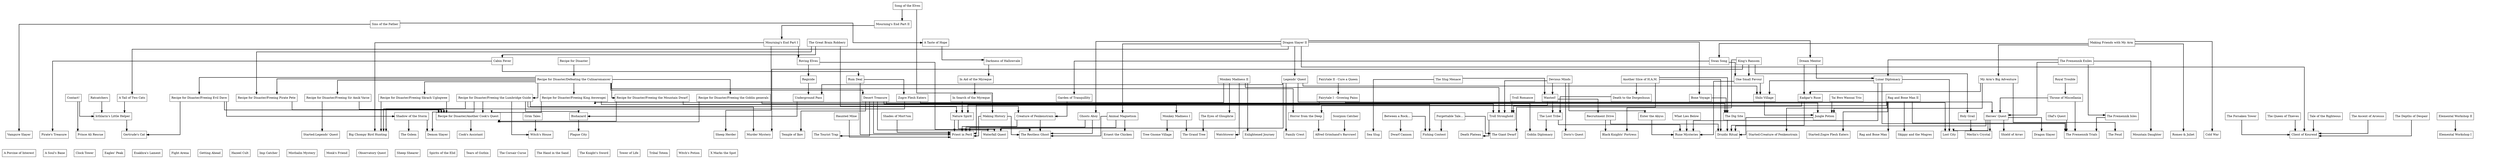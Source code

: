 digraph D {
        splines=ortho
        graph [pad="0.15", nodesep="0.5", ranksep="0.75"]
        subgraph subs1{
                rank = "same"
                "Animal Magnetism" [shape=box]
                "Between a Rock..." [shape=box]
                "Biohazard" [shape=box]
                "Creature of Fenkenstrain" [shape=box]
                "Elemental Workshop II" [shape=box]
                "Enter the Abyss" [shape=box]
                "Forgettable Tale..." [shape=box]
                "Ghosts Ahoy" [shape=box]
                "Grim Tales" [shape=box]
                "Haunted Mine" [shape=box]
                "Heroes' Quest" [shape=box]
                "Holy Grail" [shape=box]
                "Horror from the Deep" [shape=box]
                "Icthlarin's Little Helper" [shape=box]
                "Jungle Potion" [shape=box]
                "Making History" [shape=box]
                "Monkey Madness I" [shape=box]
                "Nature Spirit" [shape=box]
                "Olaf's Quest" [shape=box]
                "Recipe for Disaster/Another Cook's Quest" [shape=box]
                "Recruitment Drive" [shape=box]
                "Scorpion Catcher" [shape=box]
                "Shades of Mort'ton" [shape=box]
                "Shadow of the Storm" [shape=box]
                "Tale of the Righteous" [shape=box]
                "The Ascent of Arceuus" [shape=box]
                "The Depths of Despair" [shape=box]
                "The Dig Site" [shape=box]
                "The Eyes of Glouphrie" [shape=box]
                "The Forsaken Tower" [shape=box]
                "The Fremennik Isles" [shape=box]
                "The Lost Tribe" [shape=box]
                "The Queen of Thieves" [shape=box]
                "Troll Stronghold" [shape=box]
                "What Lies Below" [shape=box]
        }
        subgraph subs2{
                rank = "same"
                "A Tail of Two Cats" [shape=box]
                "Bone Voyage" [shape=box]
                "Contact!" [shape=box]
                "Death to the Dorgeshuun" [shape=box]
                "Desert Treasure" [shape=box]
                "Eadgar's Ruse" [shape=box]
                "Fairytale I - Growing Pains" [shape=box]
                "Garden of Tranquillity" [shape=box]
                "In Search of the Myreque" [shape=box]
                "Rag and Bone Man II" [shape=box]
                "Ratcatchers" [shape=box]
                "Recipe for Disaster/Freeing Evil Dave" [shape=box]
                "Recipe for Disaster/Freeing King Awowogei" [shape=box]
                "Recipe for Disaster/Freeing Pirate Pete" [shape=box]
                "Recipe for Disaster/Freeing Sir Amik Varze" [shape=box]
                "Recipe for Disaster/Freeing Skrach Uglogwee" [shape=box]
                "Recipe for Disaster/Freeing the Goblin generals" [shape=box]
                "Recipe for Disaster/Freeing the Lumbridge Guide" [shape=box]
                "Recipe for Disaster/Freeing the Mountain Dwarf" [shape=box]
                "Shilo Village" [shape=box]
                "Tai Bwo Wannai Trio" [shape=box]
                "Throne of Miscellania" [shape=box]
                "Troll Romance" [shape=box]
                "Underground Pass" [shape=box]
                "Wanted!" [shape=box]
                "Zogre Flesh Eaters" [shape=box]
        }
        subgraph subs3{
                rank = "same"
                "Another Slice of H.A.M." [shape=box]
                "Devious Minds" [shape=box]
                "Fairytale II - Cure a Queen" [shape=box]
                "In Aid of the Myreque" [shape=box]
                "Legends' Quest" [shape=box]
                "Lunar Diplomacy" [shape=box]
                "Monkey Madness II" [shape=box]
                "My Arm's Big Adventure" [shape=box]
                "One Small Favour" [shape=box]
                "Recipe for Disaster/Defeating the Culinaromancer" [shape=box]
                "Regicide" [shape=box]
                "Royal Trouble" [shape=box]
                "Rum Deal" [shape=box]
                "The Slug Menace" [shape=box]
        }
        subgraph subs4{
                rank = "same"
                "Cabin Fever" [shape=box]
                "Darkness of Hallowvale" [shape=box]
                "Dream Mentor" [shape=box]
                "King's Ransom" [shape=box]
                "Recipe for Disaster" [shape=box]
                "Roving Elves" [shape=box]
                "Swan Song" [shape=box]
                "The Fremennik Exiles" [shape=box]
        }
        subgraph subs5{
                rank = "same"
                "A Taste of Hope" [shape=box]
                "Dragon Slayer II" [shape=box]
                "Making Friends with My Arm" [shape=box]
                "Mourning's End Part I" [shape=box]
                "The Great Brain Robbery" [shape=box]
        }
        subgraph subs6{
                rank = "same"
                "Mourning's End Part II" [shape=box]
                "Sins of the Father" [shape=box]
        }
        subgraph subs7{
                rank = "same"
                "Song of the Elves" [shape=box]
        }
        subgraph subs0{
                rank = "same"
                "Alfred Grimhand's Barcrawl" [shape=box]
                "Big Chompy Bird Hunting" [shape=box]
                "Black Knights' Fortress" [shape=box]
                "Client of Kourend" [shape=box]
                "Cold War" [shape=box]
                "Cook's Assistant" [shape=box]
                "Death Plateau" [shape=box]
                "Demon Slayer" [shape=box]
                "Doric's Quest" [shape=box]
                "Dragon Slayer" [shape=box]
                "Druidic Ritual" [shape=box]
                "Dwarf Cannon" [shape=box]
                "Elemental Workshop I" [shape=box]
                "Enlightened Journey" [shape=box]
                "Ernest the Chicken" [shape=box]
                "Family Crest" [shape=box]
                "Fishing Contest" [shape=box]
                "Gertrude's Cat" [shape=box]
                "Goblin Diplomacy" [shape=box]
                "Lost City" [shape=box]
                "Merlin's Crystal" [shape=box]
                "Mountain Daughter" [shape=box]
                "Murder Mystery" [shape=box]
                "Pirate's Treasure" [shape=box]
                "Plague City" [shape=box]
                "Priest in Peril" [shape=box]
                "Prince Ali Rescue" [shape=box]
                "Rag and Bone Man" [shape=box]
                "Romeo & Juliet" [shape=box]
                "Rune Mysteries" [shape=box]
                "Sea Slug" [shape=box]
                "Sheep Herder" [shape=box]
                "Shield of Arrav" [shape=box]
                "Skippy and the Mogres" [shape=box]
                "Started:Creature of Fenkenstrain" [shape=box]
                "Started:Legends' Quest" [shape=box]
                "Started:Zogre Flesh Eaters" [shape=box]
                "Temple of Ikov" [shape=box]
                "The Feud" [shape=box]
                "The Fremennik Trials" [shape=box]
                "The Giant Dwarf" [shape=box]
                "The Golem" [shape=box]
                "The Grand Tree" [shape=box]
                "The Restless Ghost" [shape=box]
                "The Tourist Trap" [shape=box]
                "Tree Gnome Village" [shape=box]
                "Vampyre Slayer" [shape=box]
                "Watchtower" [shape=box]
                "Waterfall Quest" [shape=box]
                "Witch's House" [shape=box]
                spacer [style=invis]
        }
        subgraph subsbottomNoparent{
                rank = "same"
                "A Porcine of Interest" [shape=box]
                "A Soul's Bane" [shape=box]
                "Clock Tower" [shape=box]
                "Eagles' Peak" [shape=box]
                "Enakhra's Lament" [shape=box]
                "Fight Arena" [shape=box]
                "Getting Ahead" [shape=box]
                "Hazeel Cult" [shape=box]
                "Imp Catcher" [shape=box]
                "Misthalin Mystery" [shape=box]
                "Monk's Friend" [shape=box]
                "Observatory Quest" [shape=box]
                "Sheep Shearer" [shape=box]
                "Spirits of the Elid" [shape=box]
                "Tears of Guthix" [shape=box]
                "The Corsair Curse" [shape=box]
                "The Hand in the Sand" [shape=box]
                "The Knight's Sword" [shape=box]
                "Tower of Life" [shape=box]
                "Tribal Totem" [shape=box]
                "Witch's Potion" [shape=box]
                "X Marks the Spot" [shape=box]
        }
        "Vampyre Slayer" -> "A Porcine of Interest" [style = invis]
        "A Tail of Two Cats" -> "Icthlarin's Little Helper" [penwidth=2, color=black]
        "A Taste of Hope" -> "Darkness of Hallowvale" [penwidth=2, color=black]
        "Animal Magnetism" -> "Ernest the Chicken" [penwidth=2, color=black]
        "Animal Magnetism" -> "Priest in Peril" [penwidth=2, color=black]
        "Animal Magnetism" -> "The Restless Ghost" [penwidth=2, color=black]
        "Another Slice of H.A.M." -> "Death to the Dorgeshuun" [penwidth=2, color=black]
        "Another Slice of H.A.M." -> "Druidic Ritual" [penwidth=2, color=black]
        "Another Slice of H.A.M." -> "The Dig Site" [penwidth=2, color=black]
        "Another Slice of H.A.M." -> "The Giant Dwarf" [penwidth=2, color=black]
        "Between a Rock..." -> "Dwarf Cannon" [penwidth=2, color=black]
        "Between a Rock..." -> "Fishing Contest" [penwidth=2, color=black]
        "Biohazard" -> "Plague City" [penwidth=2, color=black]
        "Bone Voyage" -> "The Dig Site" [penwidth=2, color=black]
        "Cabin Fever" -> "Pirate's Treasure" [penwidth=2, color=black]
        "Cabin Fever" -> "Rum Deal" [penwidth=2, color=black]
        "Contact!" -> "Icthlarin's Little Helper" [penwidth=2, color=black]
        "Contact!" -> "Prince Ali Rescue" [penwidth=2, color=black]
        "Creature of Fenkenstrain" -> "Priest in Peril" [penwidth=2, color=black]
        "Creature of Fenkenstrain" -> "The Restless Ghost" [penwidth=2, color=black]
        "Darkness of Hallowvale" -> "In Aid of the Myreque" [penwidth=2, color=black]
        "Death to the Dorgeshuun" -> "The Lost Tribe" [penwidth=2, color=black]
        "Desert Treasure" -> "Priest in Peril" [penwidth=2, color=black]
        "Desert Treasure" -> "Temple of Ikov" [penwidth=2, color=black]
        "Desert Treasure" -> "The Dig Site" [penwidth=2, color=black]
        "Desert Treasure" -> "The Tourist Trap" [penwidth=2, color=black]
        "Desert Treasure" -> "Troll Stronghold" [penwidth=2, color=black]
        "Desert Treasure" -> "Waterfall Quest" [penwidth=2, color=black]
        "Devious Minds" -> "Doric's Quest" [penwidth=2, color=black]
        "Devious Minds" -> "Enter the Abyss" [penwidth=2, color=black]
        "Devious Minds" -> "Troll Stronghold" [penwidth=2, color=black]
        "Devious Minds" -> "Wanted!" [penwidth=2, color=black]
        "Dragon Slayer II" -> "A Tail of Two Cats" [penwidth=2, color=black]
        "Dragon Slayer II" -> "Animal Magnetism" [penwidth=2, color=black]
        "Dragon Slayer II" -> "Bone Voyage" [penwidth=2, color=black]
        "Dragon Slayer II" -> "Client of Kourend" [penwidth=2, color=black]
        "Dragon Slayer II" -> "Dream Mentor" [penwidth=2, color=black]
        "Dragon Slayer II" -> "Ghosts Ahoy" [penwidth=2, color=black]
        "Dragon Slayer II" -> "Legends' Quest" [penwidth=2, color=black]
        "Dream Mentor" -> "Eadgar's Ruse" [penwidth=2, color=black]
        "Dream Mentor" -> "Lunar Diplomacy" [penwidth=2, color=black]
        "Eadgar's Ruse" -> "Druidic Ritual" [penwidth=2, color=black]
        "Eadgar's Ruse" -> "Troll Stronghold" [penwidth=2, color=black]
        "Elemental Workshop II" -> "Elemental Workshop I" [penwidth=2, color=black]
        "Enter the Abyss" -> "Rune Mysteries" [penwidth=2, color=black]
        "Fairytale I - Growing Pains" -> "Lost City" [penwidth=2, color=black]
        "Fairytale I - Growing Pains" -> "Nature Spirit" [penwidth=2, color=black]
        "Fairytale II - Cure a Queen" -> "Fairytale I - Growing Pains" [penwidth=2, color=black]
        "Forgettable Tale..." -> "Fishing Contest" [penwidth=2, color=black]
        "Forgettable Tale..." -> "The Giant Dwarf" [penwidth=2, color=black]
        "Garden of Tranquillity" -> "Creature of Fenkenstrain" [penwidth=2, color=black]
        "Ghosts Ahoy" -> "Priest in Peril" [penwidth=2, color=black]
        "Ghosts Ahoy" -> "The Restless Ghost" [penwidth=2, color=black]
        "Grim Tales" -> "Witch's House" [penwidth=2, color=black]
        "Haunted Mine" -> "Priest in Peril" [penwidth=2, color=black]
        "Heroes' Quest" -> "Dragon Slayer" [penwidth=2, color=black]
        "Heroes' Quest" -> "Druidic Ritual" [penwidth=2, color=black]
        "Heroes' Quest" -> "Lost City" [penwidth=2, color=black]
        "Heroes' Quest" -> "Merlin's Crystal" [penwidth=2, color=black]
        "Heroes' Quest" -> "Shield of Arrav" [penwidth=2, color=black]
        "Holy Grail" -> "Merlin's Crystal" [penwidth=2, color=black]
        "Horror from the Deep" -> "Alfred Grimhand's Barcrawl" [penwidth=2, color=black]
        "Icthlarin's Little Helper" -> "Gertrude's Cat" [penwidth=2, color=black]
        "In Aid of the Myreque" -> "In Search of the Myreque" [penwidth=2, color=black]
        "In Search of the Myreque" -> "Nature Spirit" [penwidth=2, color=black]
        "Jungle Potion" -> "Druidic Ritual" [penwidth=2, color=black]
        "King's Ransom" -> "Black Knights' Fortress" [penwidth=2, color=black]
        "King's Ransom" -> "Holy Grail" [penwidth=2, color=black]
        "King's Ransom" -> "Murder Mystery" [penwidth=2, color=black]
        "King's Ransom" -> "One Small Favour" [penwidth=2, color=black]
        "Legends' Quest" -> "Family Crest" [penwidth=2, color=black]
        "Legends' Quest" -> "Heroes' Quest" [penwidth=2, color=black]
        "Legends' Quest" -> "Shilo Village" [penwidth=2, color=black]
        "Legends' Quest" -> "Underground Pass" [penwidth=2, color=black]
        "Legends' Quest" -> "Waterfall Quest" [penwidth=2, color=black]
        "Lunar Diplomacy" -> "Lost City" [penwidth=2, color=black]
        "Lunar Diplomacy" -> "Rune Mysteries" [penwidth=2, color=black]
        "Lunar Diplomacy" -> "Shilo Village" [penwidth=2, color=black]
        "Lunar Diplomacy" -> "The Fremennik Trials" [penwidth=2, color=black]
        "Making Friends with My Arm" -> "Cold War" [penwidth=2, color=black]
        "Making Friends with My Arm" -> "My Arm's Big Adventure" [penwidth=2, color=black]
        "Making Friends with My Arm" -> "Romeo & Juliet" [penwidth=2, color=black]
        "Making Friends with My Arm" -> "Swan Song" [penwidth=2, color=black]
        "Making History" -> "Priest in Peril" [penwidth=2, color=black]
        "Making History" -> "The Restless Ghost" [penwidth=2, color=black]
        "Monkey Madness I" -> "The Grand Tree" [penwidth=2, color=black]
        "Monkey Madness I" -> "Tree Gnome Village" [penwidth=2, color=black]
        "Monkey Madness II" -> "Enlightened Journey" [penwidth=2, color=black]
        "Monkey Madness II" -> "Recipe for Disaster/Freeing King Awowogei" [penwidth=2, color=black]
        "Monkey Madness II" -> "The Eyes of Glouphrie" [penwidth=2, color=black]
        "Monkey Madness II" -> "Troll Stronghold" [penwidth=2, color=black]
        "Monkey Madness II" -> "Watchtower" [penwidth=2, color=black]
        "Mourning's End Part I" -> "Big Chompy Bird Hunting" [penwidth=2, color=black]
        "Mourning's End Part I" -> "Roving Elves" [penwidth=2, color=black]
        "Mourning's End Part I" -> "Sheep Herder" [penwidth=2, color=black]
        "Mourning's End Part II" -> "Mourning's End Part I" [penwidth=2, color=black]
        "My Arm's Big Adventure" -> "Eadgar's Ruse" [penwidth=2, color=black]
        "My Arm's Big Adventure" -> "Jungle Potion" [penwidth=2, color=black]
        "My Arm's Big Adventure" -> "The Feud" [penwidth=2, color=black]
        "Nature Spirit" -> "Priest in Peril" [penwidth=2, color=black]
        "Nature Spirit" -> "The Restless Ghost" [penwidth=2, color=black]
        "Olaf's Quest" -> "The Fremennik Trials" [penwidth=2, color=black]
        "One Small Favour" -> "Rune Mysteries" [penwidth=2, color=black]
        "One Small Favour" -> "Shilo Village" [penwidth=2, color=black]
        "Rag and Bone Man II" -> "Horror from the Deep" [penwidth=2, color=black]
        "Rag and Bone Man II" -> "Rag and Bone Man" [penwidth=2, color=black]
        "Rag and Bone Man II" -> "Skippy and the Mogres" [penwidth=2, color=black]
        "Rag and Bone Man II" -> "Started:Creature of Fenkenstrain" [penwidth=2, color=black]
        "Rag and Bone Man II" -> "Started:Zogre Flesh Eaters" [penwidth=2, color=black]
        "Rag and Bone Man II" -> "The Fremennik Trials" [penwidth=2, color=black]
        "Ratcatchers" -> "Icthlarin's Little Helper" [penwidth=2, color=black]
        "Recipe for Disaster" -> "Recipe for Disaster/Defeating the Culinaromancer" [penwidth=2, color=black]
        "Recipe for Disaster/Another Cook's Quest" -> "Cook's Assistant" [penwidth=2, color=black]
        "Recipe for Disaster/Defeating the Culinaromancer" -> "Desert Treasure" [penwidth=2, color=black]
        "Recipe for Disaster/Defeating the Culinaromancer" -> "Horror from the Deep" [penwidth=2, color=black]
        "Recipe for Disaster/Defeating the Culinaromancer" -> "Recipe for Disaster/Freeing Evil Dave" [penwidth=2, color=black]
        "Recipe for Disaster/Defeating the Culinaromancer" -> "Recipe for Disaster/Freeing King Awowogei" [penwidth=2, color=black]
        "Recipe for Disaster/Defeating the Culinaromancer" -> "Recipe for Disaster/Freeing Pirate Pete" [penwidth=2, color=black]
        "Recipe for Disaster/Defeating the Culinaromancer" -> "Recipe for Disaster/Freeing Sir Amik Varze" [penwidth=2, color=black]
        "Recipe for Disaster/Defeating the Culinaromancer" -> "Recipe for Disaster/Freeing Skrach Uglogwee" [penwidth=2, color=black]
        "Recipe for Disaster/Defeating the Culinaromancer" -> "Recipe for Disaster/Freeing the Goblin generals" [penwidth=2, color=black]
        "Recipe for Disaster/Defeating the Culinaromancer" -> "Recipe for Disaster/Freeing the Lumbridge Guide" [penwidth=2, color=black]
        "Recipe for Disaster/Defeating the Culinaromancer" -> "Recipe for Disaster/Freeing the Mountain Dwarf" [penwidth=2, color=black]
        "Recipe for Disaster/Freeing Evil Dave" -> "Gertrude's Cat" [penwidth=2, color=black]
        "Recipe for Disaster/Freeing Evil Dave" -> "Recipe for Disaster/Another Cook's Quest" [penwidth=2, color=black]
        "Recipe for Disaster/Freeing Evil Dave" -> "Shadow of the Storm" [penwidth=2, color=black]
        "Recipe for Disaster/Freeing King Awowogei" -> "Monkey Madness I" [penwidth=2, color=black]
        "Recipe for Disaster/Freeing King Awowogei" -> "Recipe for Disaster/Another Cook's Quest" [penwidth=2, color=black]
        "Recipe for Disaster/Freeing Pirate Pete" -> "Recipe for Disaster/Another Cook's Quest" [penwidth=2, color=black]
        "Recipe for Disaster/Freeing Sir Amik Varze" -> "Recipe for Disaster/Another Cook's Quest" [penwidth=2, color=black]
        "Recipe for Disaster/Freeing Sir Amik Varze" -> "Started:Legends' Quest" [penwidth=2, color=black]
        "Recipe for Disaster/Freeing Skrach Uglogwee" -> "Big Chompy Bird Hunting" [penwidth=2, color=black]
        "Recipe for Disaster/Freeing Skrach Uglogwee" -> "Recipe for Disaster/Another Cook's Quest" [penwidth=2, color=black]
        "Recipe for Disaster/Freeing the Goblin generals" -> "Goblin Diplomacy" [penwidth=2, color=black]
        "Recipe for Disaster/Freeing the Goblin generals" -> "Recipe for Disaster/Another Cook's Quest" [penwidth=2, color=black]
        "Recipe for Disaster/Freeing the Lumbridge Guide" -> "Big Chompy Bird Hunting" [penwidth=2, color=black]
        "Recipe for Disaster/Freeing the Lumbridge Guide" -> "Biohazard" [penwidth=2, color=black]
        "Recipe for Disaster/Freeing the Lumbridge Guide" -> "Demon Slayer" [penwidth=2, color=black]
        "Recipe for Disaster/Freeing the Lumbridge Guide" -> "Murder Mystery" [penwidth=2, color=black]
        "Recipe for Disaster/Freeing the Lumbridge Guide" -> "Nature Spirit" [penwidth=2, color=black]
        "Recipe for Disaster/Freeing the Lumbridge Guide" -> "Recipe for Disaster/Another Cook's Quest" [penwidth=2, color=black]
        "Recipe for Disaster/Freeing the Lumbridge Guide" -> "Witch's House" [penwidth=2, color=black]
        "Recipe for Disaster/Freeing the Mountain Dwarf" -> "Fishing Contest" [penwidth=2, color=black]
        "Recipe for Disaster/Freeing the Mountain Dwarf" -> "Recipe for Disaster/Another Cook's Quest" [penwidth=2, color=black]
        "Recruitment Drive" -> "Black Knights' Fortress" [penwidth=2, color=black]
        "Recruitment Drive" -> "Druidic Ritual" [penwidth=2, color=black]
        "Regicide" -> "Underground Pass" [penwidth=2, color=black]
        "Roving Elves" -> "Regicide" [penwidth=2, color=black]
        "Roving Elves" -> "Waterfall Quest" [penwidth=2, color=black]
        "Royal Trouble" -> "Throne of Miscellania" [penwidth=2, color=black]
        "Rum Deal" -> "Priest in Peril" [penwidth=2, color=black]
        "Rum Deal" -> "Zogre Flesh Eaters" [penwidth=2, color=black]
        "Scorpion Catcher" -> "Alfred Grimhand's Barcrawl" [penwidth=2, color=black]
        "Shades of Mort'ton" -> "Priest in Peril" [penwidth=2, color=black]
        "Shadow of the Storm" -> "Demon Slayer" [penwidth=2, color=black]
        "Shadow of the Storm" -> "The Golem" [penwidth=2, color=black]
        "Shilo Village" -> "Jungle Potion" [penwidth=2, color=black]
        "Sins of the Father" -> "A Taste of Hope" [penwidth=2, color=black]
        "Sins of the Father" -> "Vampyre Slayer" [penwidth=2, color=black]
        "Song of the Elves" -> "Making History" [penwidth=2, color=black]
        "Song of the Elves" -> "Mourning's End Part II" [penwidth=2, color=black]
        "Swan Song" -> "Garden of Tranquillity" [penwidth=2, color=black]
        "Swan Song" -> "One Small Favour" [penwidth=2, color=black]
        "Tai Bwo Wannai Trio" -> "Jungle Potion" [penwidth=2, color=black]
        "Tale of the Righteous" -> "Client of Kourend" [penwidth=2, color=black]
        "The Ascent of Arceuus" -> "Client of Kourend" [penwidth=2, color=black]
        "The Depths of Despair" -> "Client of Kourend" [penwidth=2, color=black]
        "The Dig Site" -> "Druidic Ritual" [penwidth=2, color=black]
        "The Eyes of Glouphrie" -> "The Grand Tree" [penwidth=2, color=black]
        "The Forsaken Tower" -> "Client of Kourend" [penwidth=2, color=black]
        "The Fremennik Exiles" -> "Heroes' Quest" [penwidth=2, color=black]
        "The Fremennik Exiles" -> "Lunar Diplomacy" [penwidth=2, color=black]
        "The Fremennik Exiles" -> "Mountain Daughter" [penwidth=2, color=black]
        "The Fremennik Exiles" -> "The Fremennik Isles" [penwidth=2, color=black]
        "The Fremennik Isles" -> "The Fremennik Trials" [penwidth=2, color=black]
        "The Great Brain Robbery" -> "Cabin Fever" [penwidth=2, color=black]
        "The Great Brain Robbery" -> "Creature of Fenkenstrain" [penwidth=2, color=black]
        "The Great Brain Robbery" -> "Recipe for Disaster/Freeing Pirate Pete" [penwidth=2, color=black]
        "The Lost Tribe" -> "Goblin Diplomacy" [penwidth=2, color=black]
        "The Lost Tribe" -> "Rune Mysteries" [penwidth=2, color=black]
        "The Queen of Thieves" -> "Client of Kourend" [penwidth=2, color=black]
        "The Slug Menace" -> "Sea Slug" [penwidth=2, color=black]
        "The Slug Menace" -> "Wanted!" [penwidth=2, color=black]
        "Throne of Miscellania" -> "Heroes' Quest" [penwidth=2, color=black]
        "Throne of Miscellania" -> "The Fremennik Trials" [penwidth=2, color=black]
        "Troll Romance" -> "Troll Stronghold" [penwidth=2, color=black]
        "Troll Stronghold" -> "Death Plateau" [penwidth=2, color=black]
        "Underground Pass" -> "Biohazard" [penwidth=2, color=black]
        "Wanted!" -> "Priest in Peril" [penwidth=2, color=black]
        "Wanted!" -> "Recruitment Drive" [penwidth=2, color=black]
        "Wanted!" -> "The Lost Tribe" [penwidth=2, color=black]
        "What Lies Below" -> "Rune Mysteries" [penwidth=2, color=black]
        "Zogre Flesh Eaters" -> "Big Chompy Bird Hunting" [penwidth=2, color=black]
        "Zogre Flesh Eaters" -> "Jungle Potion" [penwidth=2, color=black]
}